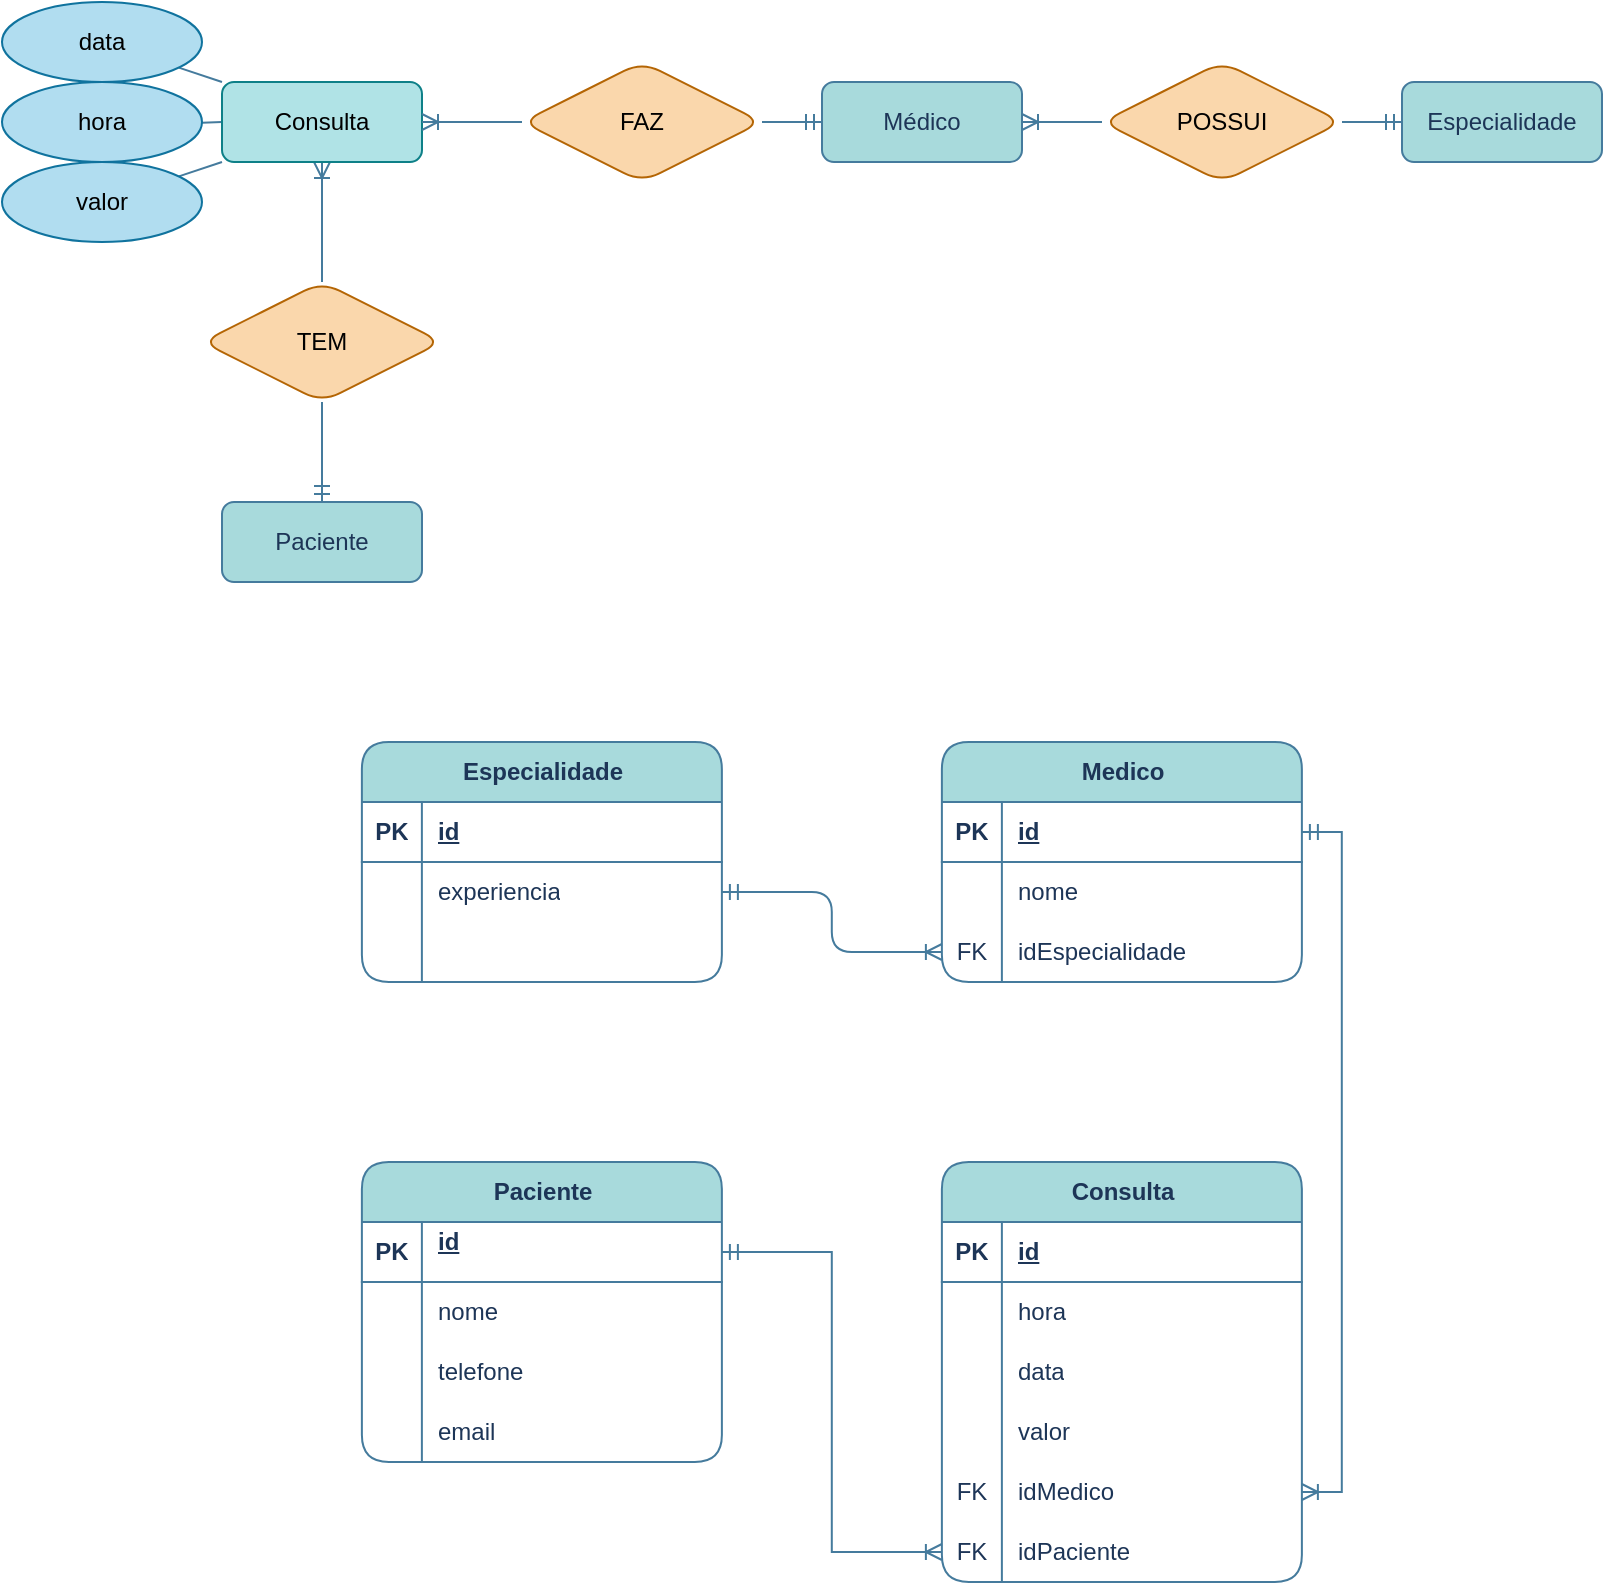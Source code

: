 <mxfile version="24.7.12">
  <diagram name="exe01" id="xs5Z3XKh7PYZB5dQ2wNQ">
    <mxGraphModel dx="1687" dy="908" grid="1" gridSize="10" guides="1" tooltips="1" connect="1" arrows="1" fold="1" page="1" pageScale="1" pageWidth="827" pageHeight="1169" background="none" math="0" shadow="0">
      <root>
        <mxCell id="0" />
        <mxCell id="1" parent="0" />
        <mxCell id="Qx1_dhWddxpJjrv11h0o-3" value="Paciente" style="whiteSpace=wrap;html=1;align=center;rounded=1;labelBackgroundColor=none;fillColor=#A8DADC;strokeColor=#457B9D;fontColor=#1D3557;" parent="1" vertex="1">
          <mxGeometry x="120" y="270" width="100" height="40" as="geometry" />
        </mxCell>
        <mxCell id="m9pp9no_Y9lmYMxTgvLT-3" style="edgeStyle=orthogonalEdgeStyle;rounded=1;orthogonalLoop=1;jettySize=auto;html=1;exitX=1;exitY=0.5;exitDx=0;exitDy=0;entryX=0;entryY=0.5;entryDx=0;entryDy=0;endArrow=none;endFill=0;startArrow=ERoneToMany;startFill=0;labelBackgroundColor=none;strokeColor=#457B9D;fontColor=default;" edge="1" parent="1" source="Qx1_dhWddxpJjrv11h0o-2" target="Qx1_dhWddxpJjrv11h0o-19">
          <mxGeometry relative="1" as="geometry" />
        </mxCell>
        <mxCell id="Wk7P3T-AQDyf8IXgL7zI-3" style="edgeStyle=orthogonalEdgeStyle;rounded=1;orthogonalLoop=1;jettySize=auto;html=1;exitX=0;exitY=0.5;exitDx=0;exitDy=0;entryX=1;entryY=0.5;entryDx=0;entryDy=0;endArrow=none;endFill=0;startArrow=ERmandOne;startFill=0;labelBackgroundColor=none;strokeColor=#457B9D;fontColor=default;" edge="1" parent="1" source="Qx1_dhWddxpJjrv11h0o-2" target="Wk7P3T-AQDyf8IXgL7zI-1">
          <mxGeometry relative="1" as="geometry" />
        </mxCell>
        <mxCell id="Qx1_dhWddxpJjrv11h0o-2" value="Médico" style="whiteSpace=wrap;html=1;align=center;rounded=1;labelBackgroundColor=none;fillColor=#A8DADC;strokeColor=#457B9D;fontColor=#1D3557;" parent="1" vertex="1">
          <mxGeometry x="420" y="60" width="100" height="40" as="geometry" />
        </mxCell>
        <mxCell id="Wk7P3T-AQDyf8IXgL7zI-5" style="edgeStyle=orthogonalEdgeStyle;rounded=1;orthogonalLoop=1;jettySize=auto;html=1;exitX=0.5;exitY=1;exitDx=0;exitDy=0;entryX=0.5;entryY=0;entryDx=0;entryDy=0;endArrow=ERmandOne;endFill=0;labelBackgroundColor=none;strokeColor=#457B9D;fontColor=default;" edge="1" parent="1" source="Qx1_dhWddxpJjrv11h0o-14" target="Qx1_dhWddxpJjrv11h0o-3">
          <mxGeometry relative="1" as="geometry" />
        </mxCell>
        <mxCell id="Qx1_dhWddxpJjrv11h0o-14" value="TEM" style="shape=rhombus;perimeter=rhombusPerimeter;whiteSpace=wrap;html=1;align=center;rounded=1;labelBackgroundColor=none;fillColor=#fad7ac;strokeColor=#b46504;" parent="1" vertex="1">
          <mxGeometry x="110" y="160" width="120" height="60" as="geometry" />
        </mxCell>
        <mxCell id="m9pp9no_Y9lmYMxTgvLT-4" style="edgeStyle=orthogonalEdgeStyle;rounded=1;orthogonalLoop=1;jettySize=auto;html=1;exitX=1;exitY=0.5;exitDx=0;exitDy=0;entryX=0;entryY=0.5;entryDx=0;entryDy=0;endArrow=ERmandOne;endFill=0;labelBackgroundColor=none;strokeColor=#457B9D;fontColor=default;" edge="1" parent="1" source="Qx1_dhWddxpJjrv11h0o-19" target="m9pp9no_Y9lmYMxTgvLT-2">
          <mxGeometry relative="1" as="geometry" />
        </mxCell>
        <mxCell id="Qx1_dhWddxpJjrv11h0o-19" value="POSSUI" style="shape=rhombus;perimeter=rhombusPerimeter;whiteSpace=wrap;html=1;align=center;rounded=1;labelBackgroundColor=none;fillColor=#fad7ac;strokeColor=#b46504;" parent="1" vertex="1">
          <mxGeometry x="560" y="50" width="120" height="60" as="geometry" />
        </mxCell>
        <mxCell id="m9pp9no_Y9lmYMxTgvLT-5" style="rounded=1;orthogonalLoop=1;jettySize=auto;html=1;exitX=0;exitY=0;exitDx=0;exitDy=0;endArrow=none;endFill=0;labelBackgroundColor=none;strokeColor=#457B9D;fontColor=default;" edge="1" parent="1" source="Qx1_dhWddxpJjrv11h0o-36" target="Qx1_dhWddxpJjrv11h0o-38">
          <mxGeometry relative="1" as="geometry">
            <mxPoint x="177" y="60" as="targetPoint" />
          </mxGeometry>
        </mxCell>
        <mxCell id="m9pp9no_Y9lmYMxTgvLT-6" style="rounded=1;orthogonalLoop=1;jettySize=auto;html=1;exitX=0;exitY=0.5;exitDx=0;exitDy=0;endArrow=none;endFill=0;labelBackgroundColor=none;strokeColor=#457B9D;fontColor=default;" edge="1" parent="1" source="Qx1_dhWddxpJjrv11h0o-36" target="Qx1_dhWddxpJjrv11h0o-39">
          <mxGeometry relative="1" as="geometry">
            <mxPoint x="177" y="120" as="targetPoint" />
          </mxGeometry>
        </mxCell>
        <mxCell id="m9pp9no_Y9lmYMxTgvLT-7" style="rounded=1;orthogonalLoop=1;jettySize=auto;html=1;exitX=0;exitY=1;exitDx=0;exitDy=0;endArrow=none;endFill=0;labelBackgroundColor=none;strokeColor=#457B9D;fontColor=default;" edge="1" parent="1" source="Qx1_dhWddxpJjrv11h0o-36" target="Qx1_dhWddxpJjrv11h0o-40">
          <mxGeometry relative="1" as="geometry">
            <mxPoint x="177" y="180" as="targetPoint" />
          </mxGeometry>
        </mxCell>
        <mxCell id="Wk7P3T-AQDyf8IXgL7zI-6" style="edgeStyle=orthogonalEdgeStyle;rounded=1;orthogonalLoop=1;jettySize=auto;html=1;exitX=0.5;exitY=1;exitDx=0;exitDy=0;entryX=0.5;entryY=0;entryDx=0;entryDy=0;endArrow=none;endFill=0;startArrow=ERoneToMany;startFill=0;labelBackgroundColor=none;strokeColor=#457B9D;fontColor=default;" edge="1" parent="1" source="Qx1_dhWddxpJjrv11h0o-36" target="Qx1_dhWddxpJjrv11h0o-14">
          <mxGeometry relative="1" as="geometry" />
        </mxCell>
        <mxCell id="Qx1_dhWddxpJjrv11h0o-36" value="Consulta" style="whiteSpace=wrap;html=1;align=center;fillColor=#b0e3e6;rounded=1;labelBackgroundColor=none;strokeColor=#0e8088;" parent="1" vertex="1">
          <mxGeometry x="120" y="60" width="100" height="40" as="geometry" />
        </mxCell>
        <mxCell id="Qx1_dhWddxpJjrv11h0o-38" value="data" style="ellipse;whiteSpace=wrap;html=1;align=center;rounded=1;labelBackgroundColor=none;fillColor=#b1ddf0;strokeColor=#10739e;" parent="1" vertex="1">
          <mxGeometry x="10" y="20" width="100" height="40" as="geometry" />
        </mxCell>
        <mxCell id="Qx1_dhWddxpJjrv11h0o-39" value="hora" style="ellipse;whiteSpace=wrap;html=1;align=center;rounded=1;labelBackgroundColor=none;fillColor=#b1ddf0;strokeColor=#10739e;" parent="1" vertex="1">
          <mxGeometry x="10" y="60" width="100" height="40" as="geometry" />
        </mxCell>
        <mxCell id="Qx1_dhWddxpJjrv11h0o-40" value="valor" style="ellipse;whiteSpace=wrap;html=1;align=center;rounded=1;labelBackgroundColor=none;fillColor=#b1ddf0;strokeColor=#10739e;" parent="1" vertex="1">
          <mxGeometry x="10" y="100" width="100" height="40" as="geometry" />
        </mxCell>
        <mxCell id="Qx1_dhWddxpJjrv11h0o-64" value="Especialidade" style="shape=table;startSize=30;container=1;collapsible=1;childLayout=tableLayout;fixedRows=1;rowLines=0;fontStyle=1;align=center;resizeLast=1;html=1;rounded=1;labelBackgroundColor=none;fillColor=#A8DADC;strokeColor=#457B9D;fontColor=#1D3557;" parent="1" vertex="1">
          <mxGeometry x="189.94" y="390" width="180" height="120" as="geometry">
            <mxRectangle x="189.94" y="390" width="120" height="30" as="alternateBounds" />
          </mxGeometry>
        </mxCell>
        <mxCell id="Qx1_dhWddxpJjrv11h0o-65" value="" style="shape=tableRow;horizontal=0;startSize=0;swimlaneHead=0;swimlaneBody=0;fillColor=none;collapsible=0;dropTarget=0;points=[[0,0.5],[1,0.5]];portConstraint=eastwest;top=0;left=0;right=0;bottom=1;rounded=1;labelBackgroundColor=none;strokeColor=#457B9D;fontColor=#1D3557;" parent="Qx1_dhWddxpJjrv11h0o-64" vertex="1">
          <mxGeometry y="30" width="180" height="30" as="geometry" />
        </mxCell>
        <mxCell id="Qx1_dhWddxpJjrv11h0o-66" value="PK" style="shape=partialRectangle;connectable=0;fillColor=none;top=0;left=0;bottom=0;right=0;fontStyle=1;overflow=hidden;whiteSpace=wrap;html=1;rounded=1;labelBackgroundColor=none;strokeColor=#457B9D;fontColor=#1D3557;" parent="Qx1_dhWddxpJjrv11h0o-65" vertex="1">
          <mxGeometry width="30" height="30" as="geometry">
            <mxRectangle width="30" height="30" as="alternateBounds" />
          </mxGeometry>
        </mxCell>
        <mxCell id="Qx1_dhWddxpJjrv11h0o-67" value="id" style="shape=partialRectangle;connectable=0;fillColor=none;top=0;left=0;bottom=0;right=0;align=left;spacingLeft=6;fontStyle=5;overflow=hidden;whiteSpace=wrap;html=1;rounded=1;labelBackgroundColor=none;strokeColor=#457B9D;fontColor=#1D3557;" parent="Qx1_dhWddxpJjrv11h0o-65" vertex="1">
          <mxGeometry x="30" width="150" height="30" as="geometry">
            <mxRectangle width="150" height="30" as="alternateBounds" />
          </mxGeometry>
        </mxCell>
        <mxCell id="Qx1_dhWddxpJjrv11h0o-68" value="" style="shape=tableRow;horizontal=0;startSize=0;swimlaneHead=0;swimlaneBody=0;fillColor=none;collapsible=0;dropTarget=0;points=[[0,0.5],[1,0.5]];portConstraint=eastwest;top=0;left=0;right=0;bottom=0;rounded=1;labelBackgroundColor=none;strokeColor=#457B9D;fontColor=#1D3557;" parent="Qx1_dhWddxpJjrv11h0o-64" vertex="1">
          <mxGeometry y="60" width="180" height="30" as="geometry" />
        </mxCell>
        <mxCell id="Qx1_dhWddxpJjrv11h0o-69" value="" style="shape=partialRectangle;connectable=0;fillColor=none;top=0;left=0;bottom=0;right=0;editable=1;overflow=hidden;whiteSpace=wrap;html=1;rounded=1;labelBackgroundColor=none;strokeColor=#457B9D;fontColor=#1D3557;" parent="Qx1_dhWddxpJjrv11h0o-68" vertex="1">
          <mxGeometry width="30" height="30" as="geometry">
            <mxRectangle width="30" height="30" as="alternateBounds" />
          </mxGeometry>
        </mxCell>
        <mxCell id="Qx1_dhWddxpJjrv11h0o-70" value="experiencia" style="shape=partialRectangle;connectable=0;fillColor=none;top=0;left=0;bottom=0;right=0;align=left;spacingLeft=6;overflow=hidden;whiteSpace=wrap;html=1;rounded=1;labelBackgroundColor=none;strokeColor=#457B9D;fontColor=#1D3557;" parent="Qx1_dhWddxpJjrv11h0o-68" vertex="1">
          <mxGeometry x="30" width="150" height="30" as="geometry">
            <mxRectangle width="150" height="30" as="alternateBounds" />
          </mxGeometry>
        </mxCell>
        <mxCell id="UWQDaIi6ooWNBkHYMKcB-30" value="" style="shape=tableRow;horizontal=0;startSize=0;swimlaneHead=0;swimlaneBody=0;fillColor=none;collapsible=0;dropTarget=0;points=[[0,0.5],[1,0.5]];portConstraint=eastwest;top=0;left=0;right=0;bottom=0;rounded=1;labelBackgroundColor=none;strokeColor=#457B9D;fontColor=#1D3557;" vertex="1" parent="Qx1_dhWddxpJjrv11h0o-64">
          <mxGeometry y="90" width="180" height="30" as="geometry" />
        </mxCell>
        <mxCell id="UWQDaIi6ooWNBkHYMKcB-31" value="" style="shape=partialRectangle;connectable=0;fillColor=none;top=0;left=0;bottom=0;right=0;editable=1;overflow=hidden;whiteSpace=wrap;html=1;rounded=1;labelBackgroundColor=none;strokeColor=#457B9D;fontColor=#1D3557;" vertex="1" parent="UWQDaIi6ooWNBkHYMKcB-30">
          <mxGeometry width="30" height="30" as="geometry">
            <mxRectangle width="30" height="30" as="alternateBounds" />
          </mxGeometry>
        </mxCell>
        <mxCell id="UWQDaIi6ooWNBkHYMKcB-32" value="" style="shape=partialRectangle;connectable=0;fillColor=none;top=0;left=0;bottom=0;right=0;align=left;spacingLeft=6;overflow=hidden;whiteSpace=wrap;html=1;rounded=1;labelBackgroundColor=none;strokeColor=#457B9D;fontColor=#1D3557;" vertex="1" parent="UWQDaIi6ooWNBkHYMKcB-30">
          <mxGeometry x="30" width="150" height="30" as="geometry">
            <mxRectangle width="150" height="30" as="alternateBounds" />
          </mxGeometry>
        </mxCell>
        <mxCell id="Qx1_dhWddxpJjrv11h0o-77" value="Medico" style="shape=table;startSize=30;container=1;collapsible=1;childLayout=tableLayout;fixedRows=1;rowLines=0;fontStyle=1;align=center;resizeLast=1;html=1;rounded=1;labelBackgroundColor=none;fillColor=#A8DADC;strokeColor=#457B9D;fontColor=#1D3557;" parent="1" vertex="1">
          <mxGeometry x="479.94" y="390" width="180" height="120" as="geometry">
            <mxRectangle x="479.94" y="390" width="80" height="30" as="alternateBounds" />
          </mxGeometry>
        </mxCell>
        <mxCell id="Qx1_dhWddxpJjrv11h0o-78" value="" style="shape=tableRow;horizontal=0;startSize=0;swimlaneHead=0;swimlaneBody=0;fillColor=none;collapsible=0;dropTarget=0;points=[[0,0.5],[1,0.5]];portConstraint=eastwest;top=0;left=0;right=0;bottom=1;rounded=1;labelBackgroundColor=none;strokeColor=#457B9D;fontColor=#1D3557;" parent="Qx1_dhWddxpJjrv11h0o-77" vertex="1">
          <mxGeometry y="30" width="180" height="30" as="geometry" />
        </mxCell>
        <mxCell id="Qx1_dhWddxpJjrv11h0o-79" value="PK" style="shape=partialRectangle;connectable=0;fillColor=none;top=0;left=0;bottom=0;right=0;fontStyle=1;overflow=hidden;whiteSpace=wrap;html=1;rounded=1;labelBackgroundColor=none;strokeColor=#457B9D;fontColor=#1D3557;" parent="Qx1_dhWddxpJjrv11h0o-78" vertex="1">
          <mxGeometry width="30" height="30" as="geometry">
            <mxRectangle width="30" height="30" as="alternateBounds" />
          </mxGeometry>
        </mxCell>
        <mxCell id="Qx1_dhWddxpJjrv11h0o-80" value="id" style="shape=partialRectangle;connectable=0;fillColor=none;top=0;left=0;bottom=0;right=0;align=left;spacingLeft=6;fontStyle=5;overflow=hidden;whiteSpace=wrap;html=1;rounded=1;labelBackgroundColor=none;strokeColor=#457B9D;fontColor=#1D3557;" parent="Qx1_dhWddxpJjrv11h0o-78" vertex="1">
          <mxGeometry x="30" width="150" height="30" as="geometry">
            <mxRectangle width="150" height="30" as="alternateBounds" />
          </mxGeometry>
        </mxCell>
        <mxCell id="Qx1_dhWddxpJjrv11h0o-81" value="" style="shape=tableRow;horizontal=0;startSize=0;swimlaneHead=0;swimlaneBody=0;fillColor=none;collapsible=0;dropTarget=0;points=[[0,0.5],[1,0.5]];portConstraint=eastwest;top=0;left=0;right=0;bottom=0;rounded=1;labelBackgroundColor=none;strokeColor=#457B9D;fontColor=#1D3557;" parent="Qx1_dhWddxpJjrv11h0o-77" vertex="1">
          <mxGeometry y="60" width="180" height="30" as="geometry" />
        </mxCell>
        <mxCell id="Qx1_dhWddxpJjrv11h0o-82" value="" style="shape=partialRectangle;connectable=0;fillColor=none;top=0;left=0;bottom=0;right=0;editable=1;overflow=hidden;whiteSpace=wrap;html=1;rounded=1;labelBackgroundColor=none;strokeColor=#457B9D;fontColor=#1D3557;" parent="Qx1_dhWddxpJjrv11h0o-81" vertex="1">
          <mxGeometry width="30" height="30" as="geometry">
            <mxRectangle width="30" height="30" as="alternateBounds" />
          </mxGeometry>
        </mxCell>
        <mxCell id="Qx1_dhWddxpJjrv11h0o-83" value="nome" style="shape=partialRectangle;connectable=0;fillColor=none;top=0;left=0;bottom=0;right=0;align=left;spacingLeft=6;overflow=hidden;whiteSpace=wrap;html=1;rounded=1;labelBackgroundColor=none;strokeColor=#457B9D;fontColor=#1D3557;" parent="Qx1_dhWddxpJjrv11h0o-81" vertex="1">
          <mxGeometry x="30" width="150" height="30" as="geometry">
            <mxRectangle width="150" height="30" as="alternateBounds" />
          </mxGeometry>
        </mxCell>
        <mxCell id="UWQDaIi6ooWNBkHYMKcB-27" value="" style="shape=tableRow;horizontal=0;startSize=0;swimlaneHead=0;swimlaneBody=0;fillColor=none;collapsible=0;dropTarget=0;points=[[0,0.5],[1,0.5]];portConstraint=eastwest;top=0;left=0;right=0;bottom=0;rounded=1;labelBackgroundColor=none;strokeColor=#457B9D;fontColor=#1D3557;" vertex="1" parent="Qx1_dhWddxpJjrv11h0o-77">
          <mxGeometry y="90" width="180" height="30" as="geometry" />
        </mxCell>
        <mxCell id="UWQDaIi6ooWNBkHYMKcB-28" value="FK" style="shape=partialRectangle;connectable=0;fillColor=none;top=0;left=0;bottom=0;right=0;editable=1;overflow=hidden;whiteSpace=wrap;html=1;rounded=1;labelBackgroundColor=none;strokeColor=#457B9D;fontColor=#1D3557;" vertex="1" parent="UWQDaIi6ooWNBkHYMKcB-27">
          <mxGeometry width="30" height="30" as="geometry">
            <mxRectangle width="30" height="30" as="alternateBounds" />
          </mxGeometry>
        </mxCell>
        <mxCell id="UWQDaIi6ooWNBkHYMKcB-29" value="idEspecialidade" style="shape=partialRectangle;connectable=0;fillColor=none;top=0;left=0;bottom=0;right=0;align=left;spacingLeft=6;overflow=hidden;whiteSpace=wrap;html=1;rounded=1;labelBackgroundColor=none;strokeColor=#457B9D;fontColor=#1D3557;" vertex="1" parent="UWQDaIi6ooWNBkHYMKcB-27">
          <mxGeometry x="30" width="150" height="30" as="geometry">
            <mxRectangle width="150" height="30" as="alternateBounds" />
          </mxGeometry>
        </mxCell>
        <mxCell id="pZ1hawxmk1E2bxOVJKPC-5" value="Consulta" style="shape=table;startSize=30;container=1;collapsible=1;childLayout=tableLayout;fixedRows=1;rowLines=0;fontStyle=1;align=center;resizeLast=1;html=1;rounded=1;labelBackgroundColor=none;fillColor=#A8DADC;strokeColor=#457B9D;fontColor=#1D3557;" vertex="1" parent="1">
          <mxGeometry x="479.94" y="600" width="180" height="210" as="geometry" />
        </mxCell>
        <mxCell id="pZ1hawxmk1E2bxOVJKPC-6" value="" style="shape=tableRow;horizontal=0;startSize=0;swimlaneHead=0;swimlaneBody=0;fillColor=none;collapsible=0;dropTarget=0;points=[[0,0.5],[1,0.5]];portConstraint=eastwest;top=0;left=0;right=0;bottom=1;rounded=1;labelBackgroundColor=none;strokeColor=#457B9D;fontColor=#1D3557;" vertex="1" parent="pZ1hawxmk1E2bxOVJKPC-5">
          <mxGeometry y="30" width="180" height="30" as="geometry" />
        </mxCell>
        <mxCell id="pZ1hawxmk1E2bxOVJKPC-7" value="PK" style="shape=partialRectangle;connectable=0;fillColor=none;top=0;left=0;bottom=0;right=0;fontStyle=1;overflow=hidden;whiteSpace=wrap;html=1;rounded=1;labelBackgroundColor=none;strokeColor=#457B9D;fontColor=#1D3557;" vertex="1" parent="pZ1hawxmk1E2bxOVJKPC-6">
          <mxGeometry width="30" height="30" as="geometry">
            <mxRectangle width="30" height="30" as="alternateBounds" />
          </mxGeometry>
        </mxCell>
        <mxCell id="pZ1hawxmk1E2bxOVJKPC-8" value="id" style="shape=partialRectangle;connectable=0;fillColor=none;top=0;left=0;bottom=0;right=0;align=left;spacingLeft=6;fontStyle=5;overflow=hidden;whiteSpace=wrap;html=1;rounded=1;labelBackgroundColor=none;strokeColor=#457B9D;fontColor=#1D3557;" vertex="1" parent="pZ1hawxmk1E2bxOVJKPC-6">
          <mxGeometry x="30" width="150" height="30" as="geometry">
            <mxRectangle width="150" height="30" as="alternateBounds" />
          </mxGeometry>
        </mxCell>
        <mxCell id="pZ1hawxmk1E2bxOVJKPC-9" value="" style="shape=tableRow;horizontal=0;startSize=0;swimlaneHead=0;swimlaneBody=0;fillColor=none;collapsible=0;dropTarget=0;points=[[0,0.5],[1,0.5]];portConstraint=eastwest;top=0;left=0;right=0;bottom=0;rounded=1;labelBackgroundColor=none;strokeColor=#457B9D;fontColor=#1D3557;" vertex="1" parent="pZ1hawxmk1E2bxOVJKPC-5">
          <mxGeometry y="60" width="180" height="30" as="geometry" />
        </mxCell>
        <mxCell id="pZ1hawxmk1E2bxOVJKPC-10" value="" style="shape=partialRectangle;connectable=0;fillColor=none;top=0;left=0;bottom=0;right=0;editable=1;overflow=hidden;whiteSpace=wrap;html=1;rounded=1;labelBackgroundColor=none;strokeColor=#457B9D;fontColor=#1D3557;" vertex="1" parent="pZ1hawxmk1E2bxOVJKPC-9">
          <mxGeometry width="30" height="30" as="geometry">
            <mxRectangle width="30" height="30" as="alternateBounds" />
          </mxGeometry>
        </mxCell>
        <mxCell id="pZ1hawxmk1E2bxOVJKPC-11" value="hora" style="shape=partialRectangle;connectable=0;fillColor=none;top=0;left=0;bottom=0;right=0;align=left;spacingLeft=6;overflow=hidden;whiteSpace=wrap;html=1;rounded=1;labelBackgroundColor=none;strokeColor=#457B9D;fontColor=#1D3557;" vertex="1" parent="pZ1hawxmk1E2bxOVJKPC-9">
          <mxGeometry x="30" width="150" height="30" as="geometry">
            <mxRectangle width="150" height="30" as="alternateBounds" />
          </mxGeometry>
        </mxCell>
        <mxCell id="pZ1hawxmk1E2bxOVJKPC-12" value="" style="shape=tableRow;horizontal=0;startSize=0;swimlaneHead=0;swimlaneBody=0;fillColor=none;collapsible=0;dropTarget=0;points=[[0,0.5],[1,0.5]];portConstraint=eastwest;top=0;left=0;right=0;bottom=0;rounded=1;labelBackgroundColor=none;strokeColor=#457B9D;fontColor=#1D3557;" vertex="1" parent="pZ1hawxmk1E2bxOVJKPC-5">
          <mxGeometry y="90" width="180" height="30" as="geometry" />
        </mxCell>
        <mxCell id="pZ1hawxmk1E2bxOVJKPC-13" value="" style="shape=partialRectangle;connectable=0;fillColor=none;top=0;left=0;bottom=0;right=0;editable=1;overflow=hidden;whiteSpace=wrap;html=1;rounded=1;labelBackgroundColor=none;strokeColor=#457B9D;fontColor=#1D3557;" vertex="1" parent="pZ1hawxmk1E2bxOVJKPC-12">
          <mxGeometry width="30" height="30" as="geometry">
            <mxRectangle width="30" height="30" as="alternateBounds" />
          </mxGeometry>
        </mxCell>
        <mxCell id="pZ1hawxmk1E2bxOVJKPC-14" value="data" style="shape=partialRectangle;connectable=0;fillColor=none;top=0;left=0;bottom=0;right=0;align=left;spacingLeft=6;overflow=hidden;whiteSpace=wrap;html=1;rounded=1;labelBackgroundColor=none;strokeColor=#457B9D;fontColor=#1D3557;" vertex="1" parent="pZ1hawxmk1E2bxOVJKPC-12">
          <mxGeometry x="30" width="150" height="30" as="geometry">
            <mxRectangle width="150" height="30" as="alternateBounds" />
          </mxGeometry>
        </mxCell>
        <mxCell id="pZ1hawxmk1E2bxOVJKPC-15" value="" style="shape=tableRow;horizontal=0;startSize=0;swimlaneHead=0;swimlaneBody=0;fillColor=none;collapsible=0;dropTarget=0;points=[[0,0.5],[1,0.5]];portConstraint=eastwest;top=0;left=0;right=0;bottom=0;rounded=1;labelBackgroundColor=none;strokeColor=#457B9D;fontColor=#1D3557;" vertex="1" parent="pZ1hawxmk1E2bxOVJKPC-5">
          <mxGeometry y="120" width="180" height="30" as="geometry" />
        </mxCell>
        <mxCell id="pZ1hawxmk1E2bxOVJKPC-16" value="" style="shape=partialRectangle;connectable=0;fillColor=none;top=0;left=0;bottom=0;right=0;editable=1;overflow=hidden;whiteSpace=wrap;html=1;rounded=1;labelBackgroundColor=none;strokeColor=#457B9D;fontColor=#1D3557;" vertex="1" parent="pZ1hawxmk1E2bxOVJKPC-15">
          <mxGeometry width="30" height="30" as="geometry">
            <mxRectangle width="30" height="30" as="alternateBounds" />
          </mxGeometry>
        </mxCell>
        <mxCell id="pZ1hawxmk1E2bxOVJKPC-17" value="valor" style="shape=partialRectangle;connectable=0;fillColor=none;top=0;left=0;bottom=0;right=0;align=left;spacingLeft=6;overflow=hidden;whiteSpace=wrap;html=1;rounded=1;labelBackgroundColor=none;strokeColor=#457B9D;fontColor=#1D3557;" vertex="1" parent="pZ1hawxmk1E2bxOVJKPC-15">
          <mxGeometry x="30" width="150" height="30" as="geometry">
            <mxRectangle width="150" height="30" as="alternateBounds" />
          </mxGeometry>
        </mxCell>
        <mxCell id="UWQDaIi6ooWNBkHYMKcB-2" value="" style="shape=tableRow;horizontal=0;startSize=0;swimlaneHead=0;swimlaneBody=0;fillColor=none;collapsible=0;dropTarget=0;points=[[0,0.5],[1,0.5]];portConstraint=eastwest;top=0;left=0;right=0;bottom=0;rounded=1;labelBackgroundColor=none;strokeColor=#457B9D;fontColor=#1D3557;" vertex="1" parent="pZ1hawxmk1E2bxOVJKPC-5">
          <mxGeometry y="150" width="180" height="30" as="geometry" />
        </mxCell>
        <mxCell id="UWQDaIi6ooWNBkHYMKcB-3" value="FK" style="shape=partialRectangle;connectable=0;fillColor=none;top=0;left=0;bottom=0;right=0;editable=1;overflow=hidden;whiteSpace=wrap;html=1;rounded=1;labelBackgroundColor=none;strokeColor=#457B9D;fontColor=#1D3557;" vertex="1" parent="UWQDaIi6ooWNBkHYMKcB-2">
          <mxGeometry width="30" height="30" as="geometry">
            <mxRectangle width="30" height="30" as="alternateBounds" />
          </mxGeometry>
        </mxCell>
        <mxCell id="UWQDaIi6ooWNBkHYMKcB-4" value="idMedico" style="shape=partialRectangle;connectable=0;fillColor=none;top=0;left=0;bottom=0;right=0;align=left;spacingLeft=6;overflow=hidden;whiteSpace=wrap;html=1;rounded=1;labelBackgroundColor=none;strokeColor=#457B9D;fontColor=#1D3557;" vertex="1" parent="UWQDaIi6ooWNBkHYMKcB-2">
          <mxGeometry x="30" width="150" height="30" as="geometry">
            <mxRectangle width="150" height="30" as="alternateBounds" />
          </mxGeometry>
        </mxCell>
        <mxCell id="UWQDaIi6ooWNBkHYMKcB-9" value="" style="shape=tableRow;horizontal=0;startSize=0;swimlaneHead=0;swimlaneBody=0;fillColor=none;collapsible=0;dropTarget=0;points=[[0,0.5],[1,0.5]];portConstraint=eastwest;top=0;left=0;right=0;bottom=0;rounded=1;labelBackgroundColor=none;strokeColor=#457B9D;fontColor=#1D3557;" vertex="1" parent="pZ1hawxmk1E2bxOVJKPC-5">
          <mxGeometry y="180" width="180" height="30" as="geometry" />
        </mxCell>
        <mxCell id="UWQDaIi6ooWNBkHYMKcB-10" value="FK" style="shape=partialRectangle;connectable=0;fillColor=none;top=0;left=0;bottom=0;right=0;editable=1;overflow=hidden;whiteSpace=wrap;html=1;rounded=1;labelBackgroundColor=none;strokeColor=#457B9D;fontColor=#1D3557;" vertex="1" parent="UWQDaIi6ooWNBkHYMKcB-9">
          <mxGeometry width="30" height="30" as="geometry">
            <mxRectangle width="30" height="30" as="alternateBounds" />
          </mxGeometry>
        </mxCell>
        <mxCell id="UWQDaIi6ooWNBkHYMKcB-11" value="idPaciente" style="shape=partialRectangle;connectable=0;fillColor=none;top=0;left=0;bottom=0;right=0;align=left;spacingLeft=6;overflow=hidden;whiteSpace=wrap;html=1;rounded=1;labelBackgroundColor=none;strokeColor=#457B9D;fontColor=#1D3557;" vertex="1" parent="UWQDaIi6ooWNBkHYMKcB-9">
          <mxGeometry x="30" width="150" height="30" as="geometry">
            <mxRectangle width="150" height="30" as="alternateBounds" />
          </mxGeometry>
        </mxCell>
        <mxCell id="pVWkC5UkFL-Ig_4W8bCz-1" style="edgeStyle=orthogonalEdgeStyle;rounded=1;orthogonalLoop=1;jettySize=auto;html=1;exitX=0;exitY=0.5;exitDx=0;exitDy=0;entryX=1;entryY=0.5;entryDx=0;entryDy=0;endArrow=ERmandOne;endFill=0;startArrow=ERoneToMany;startFill=0;labelBackgroundColor=none;strokeColor=#457B9D;fontColor=default;" edge="1" parent="1" source="UWQDaIi6ooWNBkHYMKcB-27" target="Qx1_dhWddxpJjrv11h0o-68">
          <mxGeometry relative="1" as="geometry" />
        </mxCell>
        <mxCell id="m9pp9no_Y9lmYMxTgvLT-2" value="Especialidade" style="whiteSpace=wrap;html=1;align=center;rounded=1;labelBackgroundColor=none;fillColor=#A8DADC;strokeColor=#457B9D;fontColor=#1D3557;" vertex="1" parent="1">
          <mxGeometry x="710" y="60" width="100" height="40" as="geometry" />
        </mxCell>
        <mxCell id="Wk7P3T-AQDyf8IXgL7zI-4" style="edgeStyle=orthogonalEdgeStyle;rounded=1;orthogonalLoop=1;jettySize=auto;html=1;exitX=0;exitY=0.5;exitDx=0;exitDy=0;entryX=1;entryY=0.5;entryDx=0;entryDy=0;endArrow=ERoneToMany;endFill=0;labelBackgroundColor=none;strokeColor=#457B9D;fontColor=default;" edge="1" parent="1" source="Wk7P3T-AQDyf8IXgL7zI-1" target="Qx1_dhWddxpJjrv11h0o-36">
          <mxGeometry relative="1" as="geometry" />
        </mxCell>
        <mxCell id="Wk7P3T-AQDyf8IXgL7zI-1" value="FAZ" style="shape=rhombus;perimeter=rhombusPerimeter;whiteSpace=wrap;html=1;align=center;fillColor=#fad7ac;rounded=1;labelBackgroundColor=none;strokeColor=#b46504;" vertex="1" parent="1">
          <mxGeometry x="270" y="50" width="120" height="60" as="geometry" />
        </mxCell>
        <mxCell id="Wk7P3T-AQDyf8IXgL7zI-7" style="edgeStyle=orthogonalEdgeStyle;rounded=1;orthogonalLoop=1;jettySize=auto;html=1;exitX=0.5;exitY=1;exitDx=0;exitDy=0;labelBackgroundColor=none;strokeColor=#457B9D;fontColor=default;" edge="1" parent="1" source="Qx1_dhWddxpJjrv11h0o-36" target="Qx1_dhWddxpJjrv11h0o-36">
          <mxGeometry relative="1" as="geometry" />
        </mxCell>
        <mxCell id="UWQDaIi6ooWNBkHYMKcB-1" style="edgeStyle=orthogonalEdgeStyle;rounded=0;orthogonalLoop=1;jettySize=auto;html=1;strokeColor=#457B9D;fontColor=#1D3557;fillColor=#A8DADC;entryX=0;entryY=0.5;entryDx=0;entryDy=0;endArrow=ERoneToMany;endFill=0;startArrow=ERmandOne;startFill=0;" edge="1" parent="1" source="UWQDaIi6ooWNBkHYMKcB-15" target="UWQDaIi6ooWNBkHYMKcB-9">
          <mxGeometry relative="1" as="geometry">
            <mxPoint x="659.94" y="690" as="targetPoint" />
            <mxPoint x="339.94" y="810" as="sourcePoint" />
          </mxGeometry>
        </mxCell>
        <mxCell id="UWQDaIi6ooWNBkHYMKcB-5" style="edgeStyle=orthogonalEdgeStyle;rounded=0;orthogonalLoop=1;jettySize=auto;html=1;exitX=1;exitY=0.5;exitDx=0;exitDy=0;entryX=1;entryY=0.5;entryDx=0;entryDy=0;strokeColor=#457B9D;fontColor=#1D3557;fillColor=#A8DADC;endArrow=ERmandOne;endFill=0;startArrow=ERoneToMany;startFill=0;" edge="1" parent="1" source="UWQDaIi6ooWNBkHYMKcB-2" target="Qx1_dhWddxpJjrv11h0o-78">
          <mxGeometry relative="1" as="geometry" />
        </mxCell>
        <mxCell id="UWQDaIi6ooWNBkHYMKcB-14" value="Paciente" style="shape=table;startSize=30;container=1;collapsible=1;childLayout=tableLayout;fixedRows=1;rowLines=0;fontStyle=1;align=center;resizeLast=1;html=1;rounded=1;labelBackgroundColor=none;fillColor=#A8DADC;strokeColor=#457B9D;fontColor=#1D3557;" vertex="1" parent="1">
          <mxGeometry x="189.94" y="600" width="180" height="150" as="geometry" />
        </mxCell>
        <mxCell id="UWQDaIi6ooWNBkHYMKcB-15" value="" style="shape=tableRow;horizontal=0;startSize=0;swimlaneHead=0;swimlaneBody=0;fillColor=none;collapsible=0;dropTarget=0;points=[[0,0.5],[1,0.5]];portConstraint=eastwest;top=0;left=0;right=0;bottom=1;rounded=1;labelBackgroundColor=none;strokeColor=#457B9D;fontColor=#1D3557;" vertex="1" parent="UWQDaIi6ooWNBkHYMKcB-14">
          <mxGeometry y="30" width="180" height="30" as="geometry" />
        </mxCell>
        <mxCell id="UWQDaIi6ooWNBkHYMKcB-16" value="PK" style="shape=partialRectangle;connectable=0;fillColor=none;top=0;left=0;bottom=0;right=0;fontStyle=1;overflow=hidden;whiteSpace=wrap;html=1;rounded=1;labelBackgroundColor=none;strokeColor=#457B9D;fontColor=#1D3557;" vertex="1" parent="UWQDaIi6ooWNBkHYMKcB-15">
          <mxGeometry width="30" height="30" as="geometry">
            <mxRectangle width="30" height="30" as="alternateBounds" />
          </mxGeometry>
        </mxCell>
        <mxCell id="UWQDaIi6ooWNBkHYMKcB-17" value="id&lt;div&gt;&lt;br&gt;&lt;/div&gt;" style="shape=partialRectangle;connectable=0;fillColor=none;top=0;left=0;bottom=0;right=0;align=left;spacingLeft=6;fontStyle=5;overflow=hidden;whiteSpace=wrap;html=1;rounded=1;labelBackgroundColor=none;strokeColor=#457B9D;fontColor=#1D3557;" vertex="1" parent="UWQDaIi6ooWNBkHYMKcB-15">
          <mxGeometry x="30" width="150" height="30" as="geometry">
            <mxRectangle width="150" height="30" as="alternateBounds" />
          </mxGeometry>
        </mxCell>
        <mxCell id="UWQDaIi6ooWNBkHYMKcB-18" value="" style="shape=tableRow;horizontal=0;startSize=0;swimlaneHead=0;swimlaneBody=0;fillColor=none;collapsible=0;dropTarget=0;points=[[0,0.5],[1,0.5]];portConstraint=eastwest;top=0;left=0;right=0;bottom=0;rounded=1;labelBackgroundColor=none;strokeColor=#457B9D;fontColor=#1D3557;" vertex="1" parent="UWQDaIi6ooWNBkHYMKcB-14">
          <mxGeometry y="60" width="180" height="30" as="geometry" />
        </mxCell>
        <mxCell id="UWQDaIi6ooWNBkHYMKcB-19" value="" style="shape=partialRectangle;connectable=0;fillColor=none;top=0;left=0;bottom=0;right=0;editable=1;overflow=hidden;whiteSpace=wrap;html=1;rounded=1;labelBackgroundColor=none;strokeColor=#457B9D;fontColor=#1D3557;" vertex="1" parent="UWQDaIi6ooWNBkHYMKcB-18">
          <mxGeometry width="30" height="30" as="geometry">
            <mxRectangle width="30" height="30" as="alternateBounds" />
          </mxGeometry>
        </mxCell>
        <mxCell id="UWQDaIi6ooWNBkHYMKcB-20" value="nome" style="shape=partialRectangle;connectable=0;fillColor=none;top=0;left=0;bottom=0;right=0;align=left;spacingLeft=6;overflow=hidden;whiteSpace=wrap;html=1;rounded=1;labelBackgroundColor=none;strokeColor=#457B9D;fontColor=#1D3557;" vertex="1" parent="UWQDaIi6ooWNBkHYMKcB-18">
          <mxGeometry x="30" width="150" height="30" as="geometry">
            <mxRectangle width="150" height="30" as="alternateBounds" />
          </mxGeometry>
        </mxCell>
        <mxCell id="UWQDaIi6ooWNBkHYMKcB-21" value="" style="shape=tableRow;horizontal=0;startSize=0;swimlaneHead=0;swimlaneBody=0;fillColor=none;collapsible=0;dropTarget=0;points=[[0,0.5],[1,0.5]];portConstraint=eastwest;top=0;left=0;right=0;bottom=0;rounded=1;labelBackgroundColor=none;strokeColor=#457B9D;fontColor=#1D3557;" vertex="1" parent="UWQDaIi6ooWNBkHYMKcB-14">
          <mxGeometry y="90" width="180" height="30" as="geometry" />
        </mxCell>
        <mxCell id="UWQDaIi6ooWNBkHYMKcB-22" value="" style="shape=partialRectangle;connectable=0;fillColor=none;top=0;left=0;bottom=0;right=0;editable=1;overflow=hidden;whiteSpace=wrap;html=1;rounded=1;labelBackgroundColor=none;strokeColor=#457B9D;fontColor=#1D3557;" vertex="1" parent="UWQDaIi6ooWNBkHYMKcB-21">
          <mxGeometry width="30" height="30" as="geometry">
            <mxRectangle width="30" height="30" as="alternateBounds" />
          </mxGeometry>
        </mxCell>
        <mxCell id="UWQDaIi6ooWNBkHYMKcB-23" value="telefone" style="shape=partialRectangle;connectable=0;fillColor=none;top=0;left=0;bottom=0;right=0;align=left;spacingLeft=6;overflow=hidden;whiteSpace=wrap;html=1;rounded=1;labelBackgroundColor=none;strokeColor=#457B9D;fontColor=#1D3557;" vertex="1" parent="UWQDaIi6ooWNBkHYMKcB-21">
          <mxGeometry x="30" width="150" height="30" as="geometry">
            <mxRectangle width="150" height="30" as="alternateBounds" />
          </mxGeometry>
        </mxCell>
        <mxCell id="UWQDaIi6ooWNBkHYMKcB-24" value="" style="shape=tableRow;horizontal=0;startSize=0;swimlaneHead=0;swimlaneBody=0;fillColor=none;collapsible=0;dropTarget=0;points=[[0,0.5],[1,0.5]];portConstraint=eastwest;top=0;left=0;right=0;bottom=0;rounded=1;labelBackgroundColor=none;strokeColor=#457B9D;fontColor=#1D3557;" vertex="1" parent="UWQDaIi6ooWNBkHYMKcB-14">
          <mxGeometry y="120" width="180" height="30" as="geometry" />
        </mxCell>
        <mxCell id="UWQDaIi6ooWNBkHYMKcB-25" value="" style="shape=partialRectangle;connectable=0;fillColor=none;top=0;left=0;bottom=0;right=0;editable=1;overflow=hidden;whiteSpace=wrap;html=1;rounded=1;labelBackgroundColor=none;strokeColor=#457B9D;fontColor=#1D3557;" vertex="1" parent="UWQDaIi6ooWNBkHYMKcB-24">
          <mxGeometry width="30" height="30" as="geometry">
            <mxRectangle width="30" height="30" as="alternateBounds" />
          </mxGeometry>
        </mxCell>
        <mxCell id="UWQDaIi6ooWNBkHYMKcB-26" value="email" style="shape=partialRectangle;connectable=0;fillColor=none;top=0;left=0;bottom=0;right=0;align=left;spacingLeft=6;overflow=hidden;whiteSpace=wrap;html=1;rounded=1;labelBackgroundColor=none;strokeColor=#457B9D;fontColor=#1D3557;" vertex="1" parent="UWQDaIi6ooWNBkHYMKcB-24">
          <mxGeometry x="30" width="150" height="30" as="geometry">
            <mxRectangle width="150" height="30" as="alternateBounds" />
          </mxGeometry>
        </mxCell>
      </root>
    </mxGraphModel>
  </diagram>
</mxfile>
